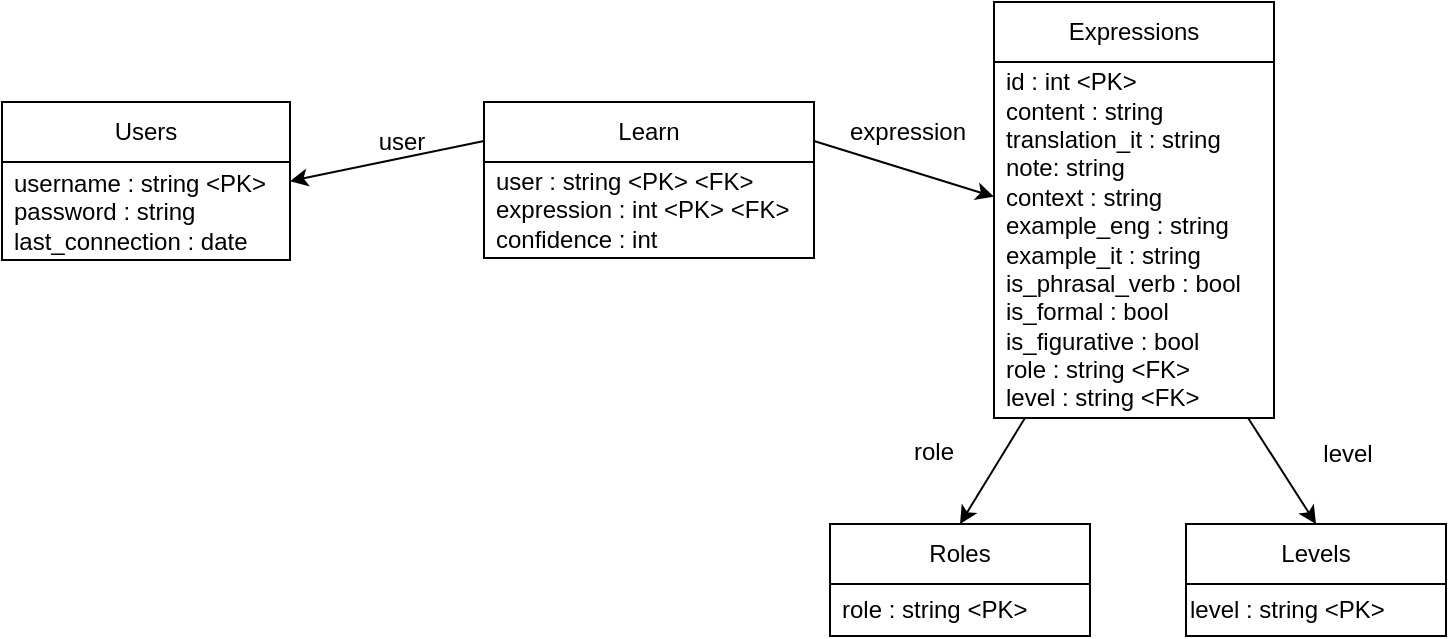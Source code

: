 <mxfile version="24.2.5" type="device">
  <diagram id="lDlxW4i7y4j8TEf86Q9k" name="Pagina-1">
    <mxGraphModel dx="3373" dy="511" grid="0" gridSize="10" guides="1" tooltips="1" connect="1" arrows="1" fold="1" page="1" pageScale="1" pageWidth="1169" pageHeight="1654" math="0" shadow="0">
      <root>
        <mxCell id="0" />
        <mxCell id="1" parent="0" />
        <mxCell id="zCak5OPpVRagQOr4Mdr1-2" value="Users" style="swimlane;fontStyle=0;childLayout=stackLayout;horizontal=1;startSize=30;horizontalStack=0;resizeParent=1;resizeParentMax=0;resizeLast=0;collapsible=1;marginBottom=0;whiteSpace=wrap;html=1;" parent="1" vertex="1">
          <mxGeometry x="-2255" y="209" width="144" height="79" as="geometry" />
        </mxCell>
        <mxCell id="zCak5OPpVRagQOr4Mdr1-3" value="username : string &amp;lt;PK&amp;gt;&lt;br&gt;password : string last_connection : date" style="text;strokeColor=none;fillColor=none;align=left;verticalAlign=middle;spacingLeft=4;spacingRight=4;overflow=hidden;points=[[0,0.5],[1,0.5]];portConstraint=eastwest;rotatable=0;whiteSpace=wrap;html=1;" parent="zCak5OPpVRagQOr4Mdr1-2" vertex="1">
          <mxGeometry y="30" width="144" height="49" as="geometry" />
        </mxCell>
        <mxCell id="zCak5OPpVRagQOr4Mdr1-6" value="Expressions" style="swimlane;fontStyle=0;childLayout=stackLayout;horizontal=1;startSize=30;horizontalStack=0;resizeParent=1;resizeParentMax=0;resizeLast=0;collapsible=1;marginBottom=0;whiteSpace=wrap;html=1;" parent="1" vertex="1">
          <mxGeometry x="-1759" y="159" width="140" height="208" as="geometry" />
        </mxCell>
        <mxCell id="zCak5OPpVRagQOr4Mdr1-7" value="id : int &amp;lt;PK&amp;gt;&lt;br&gt;content : string&lt;br&gt;translation_it : string&lt;br&gt;note: string&lt;br&gt;context : string&lt;br&gt;example_eng : string&lt;br&gt;example_it : string&lt;br&gt;is_phrasal_verb : bool&lt;br&gt;is_formal : bool&lt;div&gt;is_figurative : bool&lt;br&gt;role : string &amp;lt;FK&amp;gt;&lt;br&gt;level : string &amp;lt;FK&amp;gt;&lt;/div&gt;" style="text;strokeColor=none;fillColor=none;align=left;verticalAlign=middle;spacingLeft=4;spacingRight=4;overflow=hidden;points=[[0,0.5],[1,0.5]];portConstraint=eastwest;rotatable=0;whiteSpace=wrap;html=1;" parent="zCak5OPpVRagQOr4Mdr1-6" vertex="1">
          <mxGeometry y="30" width="140" height="178" as="geometry" />
        </mxCell>
        <mxCell id="zCak5OPpVRagQOr4Mdr1-10" style="rounded=0;orthogonalLoop=1;jettySize=auto;html=1;exitX=0;exitY=0.25;exitDx=0;exitDy=0;" parent="1" source="zCak5OPpVRagQOr4Mdr1-8" target="zCak5OPpVRagQOr4Mdr1-3" edge="1">
          <mxGeometry relative="1" as="geometry" />
        </mxCell>
        <mxCell id="zCak5OPpVRagQOr4Mdr1-11" style="rounded=0;orthogonalLoop=1;jettySize=auto;html=1;exitX=1;exitY=0.25;exitDx=0;exitDy=0;" parent="1" source="zCak5OPpVRagQOr4Mdr1-8" target="zCak5OPpVRagQOr4Mdr1-7" edge="1">
          <mxGeometry relative="1" as="geometry" />
        </mxCell>
        <mxCell id="zCak5OPpVRagQOr4Mdr1-8" value="Learn" style="swimlane;fontStyle=0;childLayout=stackLayout;horizontal=1;startSize=30;horizontalStack=0;resizeParent=1;resizeParentMax=0;resizeLast=0;collapsible=1;marginBottom=0;whiteSpace=wrap;html=1;" parent="1" vertex="1">
          <mxGeometry x="-2014" y="209" width="165" height="78" as="geometry" />
        </mxCell>
        <mxCell id="zCak5OPpVRagQOr4Mdr1-9" value="user : string &amp;lt;PK&amp;gt; &amp;lt;FK&amp;gt;&lt;br&gt;expression : int &amp;lt;PK&amp;gt; &amp;lt;FK&amp;gt;&lt;br&gt;confidence : int" style="text;strokeColor=none;fillColor=none;align=left;verticalAlign=middle;spacingLeft=4;spacingRight=4;overflow=hidden;points=[[0,0.5],[1,0.5]];portConstraint=eastwest;rotatable=0;whiteSpace=wrap;html=1;" parent="zCak5OPpVRagQOr4Mdr1-8" vertex="1">
          <mxGeometry y="30" width="165" height="48" as="geometry" />
        </mxCell>
        <mxCell id="zCak5OPpVRagQOr4Mdr1-12" value="user" style="text;html=1;strokeColor=none;fillColor=none;align=center;verticalAlign=middle;whiteSpace=wrap;rounded=0;" parent="1" vertex="1">
          <mxGeometry x="-2085" y="214.25" width="60" height="30" as="geometry" />
        </mxCell>
        <mxCell id="zCak5OPpVRagQOr4Mdr1-13" value="expression" style="text;html=1;strokeColor=none;fillColor=none;align=center;verticalAlign=middle;whiteSpace=wrap;rounded=0;" parent="1" vertex="1">
          <mxGeometry x="-1832" y="209.25" width="60" height="30" as="geometry" />
        </mxCell>
        <mxCell id="zCak5OPpVRagQOr4Mdr1-16" style="edgeStyle=none;rounded=0;orthogonalLoop=1;jettySize=auto;html=1;exitX=0.5;exitY=0;exitDx=0;exitDy=0;startArrow=classic;startFill=1;endArrow=none;endFill=0;" parent="1" source="zCak5OPpVRagQOr4Mdr1-14" target="zCak5OPpVRagQOr4Mdr1-7" edge="1">
          <mxGeometry relative="1" as="geometry" />
        </mxCell>
        <mxCell id="zCak5OPpVRagQOr4Mdr1-14" value="Roles" style="swimlane;fontStyle=0;childLayout=stackLayout;horizontal=1;startSize=30;horizontalStack=0;resizeParent=1;resizeParentMax=0;resizeLast=0;collapsible=1;marginBottom=0;whiteSpace=wrap;html=1;" parent="1" vertex="1">
          <mxGeometry x="-1841" y="420" width="130" height="56" as="geometry" />
        </mxCell>
        <mxCell id="zCak5OPpVRagQOr4Mdr1-15" value="role : string &amp;lt;PK&amp;gt;" style="text;strokeColor=none;fillColor=none;align=left;verticalAlign=middle;spacingLeft=4;spacingRight=4;overflow=hidden;points=[[0,0.5],[1,0.5]];portConstraint=eastwest;rotatable=0;whiteSpace=wrap;html=1;" parent="zCak5OPpVRagQOr4Mdr1-14" vertex="1">
          <mxGeometry y="30" width="130" height="26" as="geometry" />
        </mxCell>
        <mxCell id="zCak5OPpVRagQOr4Mdr1-20" style="edgeStyle=none;rounded=0;orthogonalLoop=1;jettySize=auto;html=1;exitX=0.5;exitY=0;exitDx=0;exitDy=0;startArrow=classic;startFill=1;endArrow=none;endFill=0;" parent="1" source="zCak5OPpVRagQOr4Mdr1-17" target="zCak5OPpVRagQOr4Mdr1-7" edge="1">
          <mxGeometry relative="1" as="geometry" />
        </mxCell>
        <mxCell id="zCak5OPpVRagQOr4Mdr1-17" value="Levels" style="swimlane;fontStyle=0;childLayout=stackLayout;horizontal=1;startSize=30;horizontalStack=0;resizeParent=1;resizeParentMax=0;resizeLast=0;collapsible=1;marginBottom=0;whiteSpace=wrap;html=1;" parent="1" vertex="1">
          <mxGeometry x="-1663" y="420" width="130" height="56" as="geometry" />
        </mxCell>
        <mxCell id="zCak5OPpVRagQOr4Mdr1-19" value="level : string &amp;lt;PK&amp;gt;" style="text;html=1;align=left;verticalAlign=middle;resizable=0;points=[];autosize=1;strokeColor=none;fillColor=none;" parent="zCak5OPpVRagQOr4Mdr1-17" vertex="1">
          <mxGeometry y="30" width="130" height="26" as="geometry" />
        </mxCell>
        <mxCell id="zCak5OPpVRagQOr4Mdr1-21" value="role" style="text;html=1;strokeColor=none;fillColor=none;align=center;verticalAlign=middle;whiteSpace=wrap;rounded=0;" parent="1" vertex="1">
          <mxGeometry x="-1819" y="368.5" width="60" height="30" as="geometry" />
        </mxCell>
        <mxCell id="zCak5OPpVRagQOr4Mdr1-22" value="level" style="text;html=1;strokeColor=none;fillColor=none;align=center;verticalAlign=middle;whiteSpace=wrap;rounded=0;" parent="1" vertex="1">
          <mxGeometry x="-1612" y="370" width="60" height="30" as="geometry" />
        </mxCell>
      </root>
    </mxGraphModel>
  </diagram>
</mxfile>
